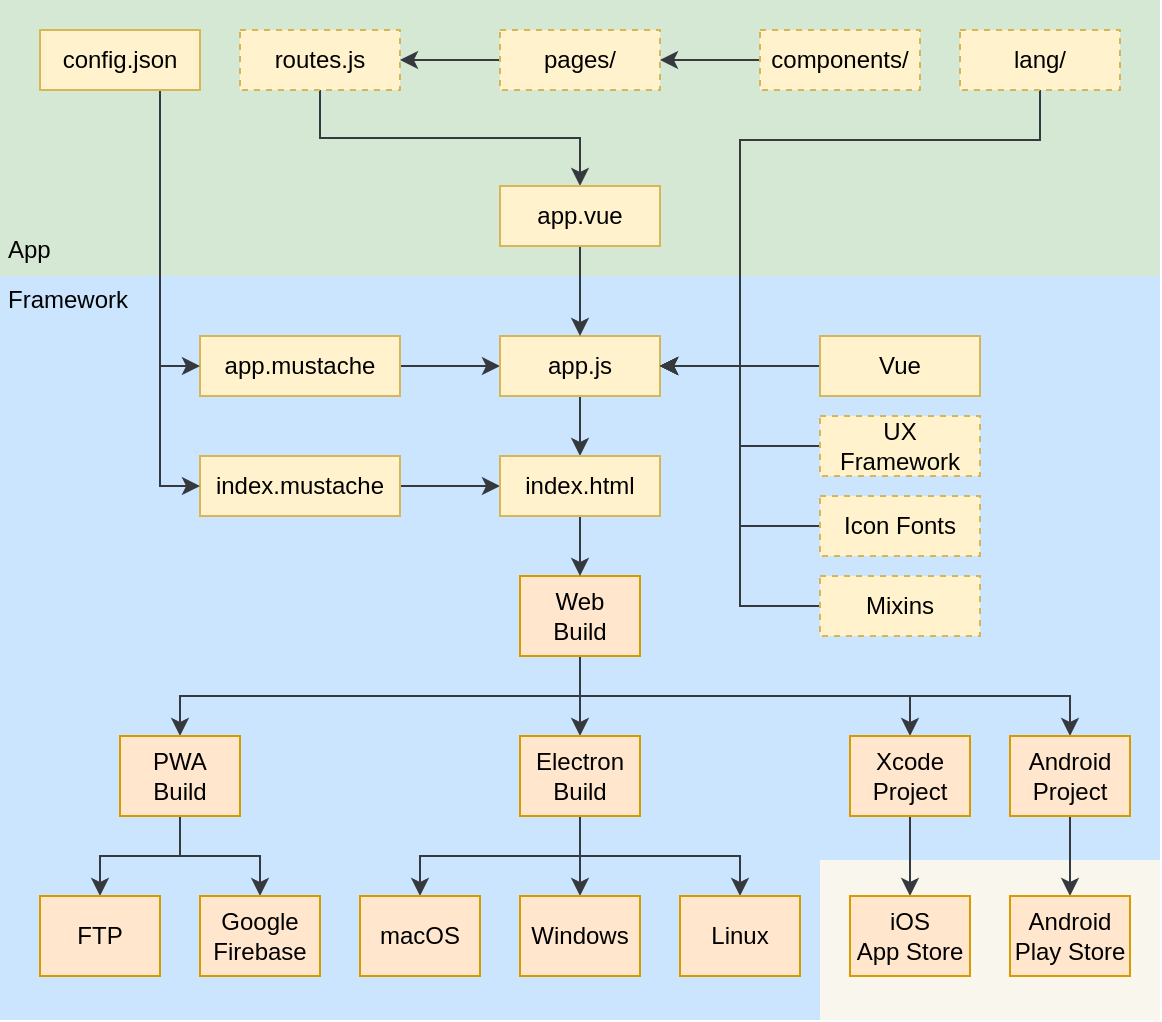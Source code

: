 <mxfile version="10.6.3" type="device"><diagram id="IEJ-li5WR0my1q0w4oPl" name="Page-1"><mxGraphModel dx="1118" dy="623" grid="1" gridSize="10" guides="1" tooltips="1" connect="1" arrows="1" fold="1" page="1" pageScale="1" pageWidth="1200" pageHeight="1200" math="0" shadow="0"><root><mxCell id="0"/><mxCell id="1" parent="0"/><mxCell id="NMylQmaGOsAWPTvMqz8z-64" value="&lt;div style=&quot;text-align: left&quot;&gt;&lt;span&gt;Framework&lt;/span&gt;&lt;/div&gt;" style="rounded=0;whiteSpace=wrap;html=1;fillColor=#cce5ff;strokeColor=none;spacing=0;align=left;labelPosition=center;verticalLabelPosition=middle;verticalAlign=top;horizontal=1;spacingTop=0;spacingBottom=0;spacingRight=0;spacingLeft=4;" vertex="1" parent="1"><mxGeometry y="138" width="580" height="372" as="geometry"/></mxCell><mxCell id="NMylQmaGOsAWPTvMqz8z-69" value="&lt;div style=&quot;text-align: left&quot;&gt;&lt;br&gt;&lt;/div&gt;" style="rounded=0;whiteSpace=wrap;html=1;spacing=0;align=left;labelPosition=center;verticalLabelPosition=middle;verticalAlign=top;horizontal=1;spacingTop=0;spacingBottom=0;spacingRight=0;spacingLeft=4;strokeColor=none;fillColor=#f9f7ed;" vertex="1" parent="1"><mxGeometry x="410" y="430" width="170" height="80" as="geometry"/></mxCell><mxCell id="NMylQmaGOsAWPTvMqz8z-65" value="&lt;div style=&quot;text-align: left&quot;&gt;&lt;span&gt;App&lt;/span&gt;&lt;/div&gt;" style="rounded=0;whiteSpace=wrap;html=1;fillColor=#d5e8d4;strokeColor=none;spacing=0;align=left;labelPosition=center;verticalLabelPosition=middle;verticalAlign=bottom;horizontal=1;spacingTop=0;spacingBottom=6;spacingRight=0;spacingLeft=4;" vertex="1" parent="1"><mxGeometry width="580" height="138" as="geometry"/></mxCell><mxCell id="NMylQmaGOsAWPTvMqz8z-28" style="edgeStyle=orthogonalEdgeStyle;rounded=0;orthogonalLoop=1;jettySize=auto;html=1;exitX=0;exitY=0.5;exitDx=0;exitDy=0;fillColor=#eeeeee;strokeColor=#36393d;" edge="1" parent="1" source="NMylQmaGOsAWPTvMqz8z-2" target="NMylQmaGOsAWPTvMqz8z-5"><mxGeometry relative="1" as="geometry"/></mxCell><mxCell id="NMylQmaGOsAWPTvMqz8z-2" value="pages/" style="rounded=0;whiteSpace=wrap;html=1;fillColor=#fff2cc;strokeColor=#d6b656;dashed=1;" vertex="1" parent="1"><mxGeometry x="250" y="15" width="80" height="30" as="geometry"/></mxCell><mxCell id="NMylQmaGOsAWPTvMqz8z-72" style="edgeStyle=orthogonalEdgeStyle;rounded=0;orthogonalLoop=1;jettySize=auto;html=1;exitX=0;exitY=0.5;exitDx=0;exitDy=0;entryX=1;entryY=0.5;entryDx=0;entryDy=0;fillColor=#eeeeee;strokeColor=#36393d;" edge="1" parent="1" source="NMylQmaGOsAWPTvMqz8z-4" target="NMylQmaGOsAWPTvMqz8z-2"><mxGeometry relative="1" as="geometry"/></mxCell><mxCell id="NMylQmaGOsAWPTvMqz8z-4" value="components/" style="rounded=0;whiteSpace=wrap;html=1;fillColor=#fff2cc;strokeColor=#d6b656;dashed=1;" vertex="1" parent="1"><mxGeometry x="380" y="15" width="80" height="30" as="geometry"/></mxCell><mxCell id="NMylQmaGOsAWPTvMqz8z-29" style="edgeStyle=orthogonalEdgeStyle;rounded=0;orthogonalLoop=1;jettySize=auto;html=1;exitX=0.5;exitY=1;exitDx=0;exitDy=0;entryX=0.5;entryY=0;entryDx=0;entryDy=0;fillColor=#eeeeee;strokeColor=#36393d;" edge="1" parent="1" source="NMylQmaGOsAWPTvMqz8z-5" target="NMylQmaGOsAWPTvMqz8z-25"><mxGeometry relative="1" as="geometry"/></mxCell><mxCell id="NMylQmaGOsAWPTvMqz8z-5" value="routes.js&lt;br&gt;" style="rounded=0;whiteSpace=wrap;html=1;fillColor=#fff2cc;strokeColor=#d6b656;dashed=1;" vertex="1" parent="1"><mxGeometry x="120" y="15" width="80" height="30" as="geometry"/></mxCell><mxCell id="NMylQmaGOsAWPTvMqz8z-45" style="edgeStyle=orthogonalEdgeStyle;rounded=0;orthogonalLoop=1;jettySize=auto;html=1;exitX=0.5;exitY=1;exitDx=0;exitDy=0;entryX=0.5;entryY=0;entryDx=0;entryDy=0;fillColor=#eeeeee;strokeColor=#36393d;" edge="1" parent="1" source="NMylQmaGOsAWPTvMqz8z-6" target="NMylQmaGOsAWPTvMqz8z-43"><mxGeometry relative="1" as="geometry"/></mxCell><mxCell id="NMylQmaGOsAWPTvMqz8z-46" style="edgeStyle=orthogonalEdgeStyle;rounded=0;orthogonalLoop=1;jettySize=auto;html=1;exitX=0.5;exitY=1;exitDx=0;exitDy=0;entryX=0.5;entryY=0;entryDx=0;entryDy=0;fillColor=#eeeeee;strokeColor=#36393d;" edge="1" parent="1" source="NMylQmaGOsAWPTvMqz8z-6" target="NMylQmaGOsAWPTvMqz8z-42"><mxGeometry relative="1" as="geometry"/></mxCell><mxCell id="NMylQmaGOsAWPTvMqz8z-47" style="edgeStyle=orthogonalEdgeStyle;rounded=0;orthogonalLoop=1;jettySize=auto;html=1;exitX=0.5;exitY=1;exitDx=0;exitDy=0;entryX=0.5;entryY=0;entryDx=0;entryDy=0;fillColor=#eeeeee;strokeColor=#36393d;" edge="1" parent="1" source="NMylQmaGOsAWPTvMqz8z-6" target="NMylQmaGOsAWPTvMqz8z-44"><mxGeometry relative="1" as="geometry"/></mxCell><mxCell id="NMylQmaGOsAWPTvMqz8z-63" style="edgeStyle=orthogonalEdgeStyle;rounded=0;orthogonalLoop=1;jettySize=auto;html=1;exitX=0.5;exitY=1;exitDx=0;exitDy=0;entryX=0.5;entryY=0;entryDx=0;entryDy=0;fillColor=#eeeeee;strokeColor=#36393d;" edge="1" parent="1" source="NMylQmaGOsAWPTvMqz8z-6" target="NMylQmaGOsAWPTvMqz8z-61"><mxGeometry relative="1" as="geometry"/></mxCell><mxCell id="NMylQmaGOsAWPTvMqz8z-6" value="Web&lt;br&gt;Build&lt;br&gt;" style="rounded=0;whiteSpace=wrap;html=1;fillColor=#ffe6cc;strokeColor=#d79b00;" vertex="1" parent="1"><mxGeometry x="260" y="288" width="60" height="40" as="geometry"/></mxCell><mxCell id="NMylQmaGOsAWPTvMqz8z-23" style="edgeStyle=orthogonalEdgeStyle;rounded=0;orthogonalLoop=1;jettySize=auto;html=1;exitX=1;exitY=0.5;exitDx=0;exitDy=0;entryX=0;entryY=0.5;entryDx=0;entryDy=0;fillColor=#eeeeee;strokeColor=#36393d;" edge="1" parent="1" source="NMylQmaGOsAWPTvMqz8z-11" target="NMylQmaGOsAWPTvMqz8z-18"><mxGeometry relative="1" as="geometry"/></mxCell><mxCell id="NMylQmaGOsAWPTvMqz8z-11" value="index.mustache" style="rounded=0;whiteSpace=wrap;html=1;fillColor=#fff2cc;strokeColor=#d6b656;" vertex="1" parent="1"><mxGeometry x="100" y="228" width="100" height="30" as="geometry"/></mxCell><mxCell id="NMylQmaGOsAWPTvMqz8z-21" style="edgeStyle=orthogonalEdgeStyle;rounded=0;orthogonalLoop=1;jettySize=auto;html=1;exitX=1;exitY=0.5;exitDx=0;exitDy=0;entryX=0;entryY=0.5;entryDx=0;entryDy=0;fillColor=#eeeeee;strokeColor=#36393d;" edge="1" parent="1" source="NMylQmaGOsAWPTvMqz8z-12" target="NMylQmaGOsAWPTvMqz8z-17"><mxGeometry relative="1" as="geometry"/></mxCell><mxCell id="NMylQmaGOsAWPTvMqz8z-12" value="app.mustache" style="rounded=0;whiteSpace=wrap;html=1;fillColor=#fff2cc;strokeColor=#d6b656;" vertex="1" parent="1"><mxGeometry x="100" y="168" width="100" height="30" as="geometry"/></mxCell><mxCell id="NMylQmaGOsAWPTvMqz8z-22" style="edgeStyle=orthogonalEdgeStyle;rounded=0;orthogonalLoop=1;jettySize=auto;html=1;exitX=0.5;exitY=1;exitDx=0;exitDy=0;entryX=0.5;entryY=0;entryDx=0;entryDy=0;fillColor=#eeeeee;strokeColor=#36393d;" edge="1" parent="1" source="NMylQmaGOsAWPTvMqz8z-17" target="NMylQmaGOsAWPTvMqz8z-18"><mxGeometry relative="1" as="geometry"/></mxCell><mxCell id="NMylQmaGOsAWPTvMqz8z-17" value="app.js" style="rounded=0;whiteSpace=wrap;html=1;fillColor=#fff2cc;strokeColor=#d6b656;" vertex="1" parent="1"><mxGeometry x="250" y="168" width="80" height="30" as="geometry"/></mxCell><mxCell id="NMylQmaGOsAWPTvMqz8z-78" style="edgeStyle=orthogonalEdgeStyle;rounded=0;orthogonalLoop=1;jettySize=auto;html=1;exitX=0.5;exitY=1;exitDx=0;exitDy=0;entryX=0.5;entryY=0;entryDx=0;entryDy=0;fillColor=#eeeeee;strokeColor=#36393d;" edge="1" parent="1" source="NMylQmaGOsAWPTvMqz8z-18" target="NMylQmaGOsAWPTvMqz8z-6"><mxGeometry relative="1" as="geometry"/></mxCell><mxCell id="NMylQmaGOsAWPTvMqz8z-18" value="index.html&lt;br&gt;" style="rounded=0;whiteSpace=wrap;html=1;fillColor=#fff2cc;strokeColor=#d6b656;" vertex="1" parent="1"><mxGeometry x="250" y="228" width="80" height="30" as="geometry"/></mxCell><mxCell id="NMylQmaGOsAWPTvMqz8z-26" style="edgeStyle=orthogonalEdgeStyle;rounded=0;orthogonalLoop=1;jettySize=auto;html=1;exitX=0.5;exitY=1;exitDx=0;exitDy=0;entryX=0.5;entryY=0;entryDx=0;entryDy=0;fillColor=#eeeeee;strokeColor=#36393d;" edge="1" parent="1" source="NMylQmaGOsAWPTvMqz8z-25" target="NMylQmaGOsAWPTvMqz8z-17"><mxGeometry relative="1" as="geometry"/></mxCell><mxCell id="NMylQmaGOsAWPTvMqz8z-25" value="app.vue" style="rounded=0;whiteSpace=wrap;html=1;fillColor=#fff2cc;strokeColor=#d6b656;" vertex="1" parent="1"><mxGeometry x="250" y="93" width="80" height="30" as="geometry"/></mxCell><mxCell id="NMylQmaGOsAWPTvMqz8z-36" style="edgeStyle=orthogonalEdgeStyle;rounded=0;orthogonalLoop=1;jettySize=auto;html=1;exitX=0;exitY=0.5;exitDx=0;exitDy=0;entryX=1;entryY=0.5;entryDx=0;entryDy=0;fillColor=#eeeeee;strokeColor=#36393d;" edge="1" parent="1" source="NMylQmaGOsAWPTvMqz8z-30" target="NMylQmaGOsAWPTvMqz8z-17"><mxGeometry relative="1" as="geometry"/></mxCell><mxCell id="NMylQmaGOsAWPTvMqz8z-30" value="Vue" style="rounded=0;whiteSpace=wrap;html=1;fillColor=#fff2cc;strokeColor=#d6b656;" vertex="1" parent="1"><mxGeometry x="410" y="168" width="80" height="30" as="geometry"/></mxCell><mxCell id="NMylQmaGOsAWPTvMqz8z-37" style="edgeStyle=orthogonalEdgeStyle;rounded=0;orthogonalLoop=1;jettySize=auto;html=1;exitX=0;exitY=0.5;exitDx=0;exitDy=0;entryX=1;entryY=0.5;entryDx=0;entryDy=0;fillColor=#eeeeee;strokeColor=#36393d;" edge="1" parent="1" source="NMylQmaGOsAWPTvMqz8z-31" target="NMylQmaGOsAWPTvMqz8z-17"><mxGeometry relative="1" as="geometry"><mxPoint x="330" y="183" as="targetPoint"/></mxGeometry></mxCell><mxCell id="NMylQmaGOsAWPTvMqz8z-31" value="UX Framework&lt;br&gt;" style="rounded=0;whiteSpace=wrap;html=1;fillColor=#fff2cc;strokeColor=#d6b656;dashed=1;" vertex="1" parent="1"><mxGeometry x="410" y="208" width="80" height="30" as="geometry"/></mxCell><mxCell id="NMylQmaGOsAWPTvMqz8z-39" style="edgeStyle=orthogonalEdgeStyle;rounded=0;orthogonalLoop=1;jettySize=auto;html=1;exitX=0;exitY=0.5;exitDx=0;exitDy=0;entryX=1;entryY=0.5;entryDx=0;entryDy=0;fillColor=#eeeeee;strokeColor=#36393d;" edge="1" parent="1" source="NMylQmaGOsAWPTvMqz8z-34" target="NMylQmaGOsAWPTvMqz8z-17"><mxGeometry relative="1" as="geometry"/></mxCell><mxCell id="NMylQmaGOsAWPTvMqz8z-34" value="Icon Fonts" style="rounded=0;whiteSpace=wrap;html=1;fillColor=#fff2cc;strokeColor=#d6b656;dashed=1;" vertex="1" parent="1"><mxGeometry x="410" y="248" width="80" height="30" as="geometry"/></mxCell><mxCell id="NMylQmaGOsAWPTvMqz8z-41" style="edgeStyle=orthogonalEdgeStyle;rounded=0;orthogonalLoop=1;jettySize=auto;html=1;exitX=0;exitY=0.5;exitDx=0;exitDy=0;entryX=1;entryY=0.5;entryDx=0;entryDy=0;fillColor=#eeeeee;strokeColor=#36393d;" edge="1" parent="1" source="NMylQmaGOsAWPTvMqz8z-35" target="NMylQmaGOsAWPTvMqz8z-17"><mxGeometry relative="1" as="geometry"/></mxCell><mxCell id="NMylQmaGOsAWPTvMqz8z-35" value="Mixins" style="rounded=0;whiteSpace=wrap;html=1;fillColor=#fff2cc;strokeColor=#d6b656;dashed=1;" vertex="1" parent="1"><mxGeometry x="410" y="288" width="80" height="30" as="geometry"/></mxCell><mxCell id="NMylQmaGOsAWPTvMqz8z-53" style="edgeStyle=orthogonalEdgeStyle;rounded=0;orthogonalLoop=1;jettySize=auto;html=1;exitX=0.5;exitY=1;exitDx=0;exitDy=0;entryX=0.5;entryY=0;entryDx=0;entryDy=0;fillColor=#eeeeee;strokeColor=#36393d;" edge="1" parent="1" source="NMylQmaGOsAWPTvMqz8z-42" target="NMylQmaGOsAWPTvMqz8z-51"><mxGeometry relative="1" as="geometry"/></mxCell><mxCell id="NMylQmaGOsAWPTvMqz8z-54" style="edgeStyle=orthogonalEdgeStyle;rounded=0;orthogonalLoop=1;jettySize=auto;html=1;exitX=0.5;exitY=1;exitDx=0;exitDy=0;entryX=0.5;entryY=0;entryDx=0;entryDy=0;fillColor=#eeeeee;strokeColor=#36393d;" edge="1" parent="1" source="NMylQmaGOsAWPTvMqz8z-42" target="NMylQmaGOsAWPTvMqz8z-52"><mxGeometry relative="1" as="geometry"/></mxCell><mxCell id="NMylQmaGOsAWPTvMqz8z-42" value="PWA&lt;br&gt;Build&lt;br&gt;" style="rounded=0;whiteSpace=wrap;html=1;fillColor=#ffe6cc;strokeColor=#d79b00;" vertex="1" parent="1"><mxGeometry x="60" y="368" width="60" height="40" as="geometry"/></mxCell><mxCell id="NMylQmaGOsAWPTvMqz8z-55" style="edgeStyle=orthogonalEdgeStyle;rounded=0;orthogonalLoop=1;jettySize=auto;html=1;exitX=0.5;exitY=1;exitDx=0;exitDy=0;entryX=0.5;entryY=0;entryDx=0;entryDy=0;fillColor=#eeeeee;strokeColor=#36393d;" edge="1" parent="1" source="NMylQmaGOsAWPTvMqz8z-43" target="NMylQmaGOsAWPTvMqz8z-48"><mxGeometry relative="1" as="geometry"/></mxCell><mxCell id="NMylQmaGOsAWPTvMqz8z-56" style="edgeStyle=orthogonalEdgeStyle;rounded=0;orthogonalLoop=1;jettySize=auto;html=1;exitX=0.5;exitY=1;exitDx=0;exitDy=0;entryX=0.5;entryY=0;entryDx=0;entryDy=0;fillColor=#eeeeee;strokeColor=#36393d;" edge="1" parent="1" source="NMylQmaGOsAWPTvMqz8z-43" target="NMylQmaGOsAWPTvMqz8z-49"><mxGeometry relative="1" as="geometry"/></mxCell><mxCell id="NMylQmaGOsAWPTvMqz8z-57" style="edgeStyle=orthogonalEdgeStyle;rounded=0;orthogonalLoop=1;jettySize=auto;html=1;exitX=0.5;exitY=1;exitDx=0;exitDy=0;entryX=0.5;entryY=0;entryDx=0;entryDy=0;fillColor=#eeeeee;strokeColor=#36393d;" edge="1" parent="1" source="NMylQmaGOsAWPTvMqz8z-43" target="NMylQmaGOsAWPTvMqz8z-50"><mxGeometry relative="1" as="geometry"/></mxCell><mxCell id="NMylQmaGOsAWPTvMqz8z-43" value="Electron&lt;br&gt;Build&lt;br&gt;" style="rounded=0;whiteSpace=wrap;html=1;fillColor=#ffe6cc;strokeColor=#d79b00;" vertex="1" parent="1"><mxGeometry x="260" y="368" width="60" height="40" as="geometry"/></mxCell><mxCell id="NMylQmaGOsAWPTvMqz8z-59" style="edgeStyle=orthogonalEdgeStyle;rounded=0;orthogonalLoop=1;jettySize=auto;html=1;exitX=0.5;exitY=1;exitDx=0;exitDy=0;entryX=0.5;entryY=0;entryDx=0;entryDy=0;fillColor=#eeeeee;strokeColor=#36393d;" edge="1" parent="1" source="NMylQmaGOsAWPTvMqz8z-44" target="NMylQmaGOsAWPTvMqz8z-58"><mxGeometry relative="1" as="geometry"/></mxCell><mxCell id="NMylQmaGOsAWPTvMqz8z-44" value="Xcode&lt;br&gt;Project&lt;br&gt;" style="rounded=0;whiteSpace=wrap;html=1;fillColor=#ffe6cc;strokeColor=#d79b00;" vertex="1" parent="1"><mxGeometry x="425" y="368" width="60" height="40" as="geometry"/></mxCell><mxCell id="NMylQmaGOsAWPTvMqz8z-48" value="macOS" style="rounded=0;whiteSpace=wrap;html=1;fillColor=#ffe6cc;strokeColor=#d79b00;" vertex="1" parent="1"><mxGeometry x="180" y="448" width="60" height="40" as="geometry"/></mxCell><mxCell id="NMylQmaGOsAWPTvMqz8z-49" value="Windows" style="rounded=0;whiteSpace=wrap;html=1;fillColor=#ffe6cc;strokeColor=#d79b00;" vertex="1" parent="1"><mxGeometry x="260" y="448" width="60" height="40" as="geometry"/></mxCell><mxCell id="NMylQmaGOsAWPTvMqz8z-50" value="Linux" style="rounded=0;whiteSpace=wrap;html=1;fillColor=#ffe6cc;strokeColor=#d79b00;" vertex="1" parent="1"><mxGeometry x="340" y="448" width="60" height="40" as="geometry"/></mxCell><mxCell id="NMylQmaGOsAWPTvMqz8z-51" value="FTP" style="rounded=0;whiteSpace=wrap;html=1;fillColor=#ffe6cc;strokeColor=#d79b00;" vertex="1" parent="1"><mxGeometry x="20" y="448" width="60" height="40" as="geometry"/></mxCell><mxCell id="NMylQmaGOsAWPTvMqz8z-52" value="Google&lt;br&gt;Firebase&lt;br&gt;" style="rounded=0;whiteSpace=wrap;html=1;fillColor=#ffe6cc;strokeColor=#d79b00;" vertex="1" parent="1"><mxGeometry x="100" y="448" width="60" height="40" as="geometry"/></mxCell><mxCell id="NMylQmaGOsAWPTvMqz8z-58" value="iOS&lt;br&gt;App Store&lt;br&gt;" style="rounded=0;whiteSpace=wrap;html=1;fillColor=#ffe6cc;strokeColor=#d79b00;" vertex="1" parent="1"><mxGeometry x="425" y="448" width="60" height="40" as="geometry"/></mxCell><mxCell id="NMylQmaGOsAWPTvMqz8z-60" style="edgeStyle=orthogonalEdgeStyle;rounded=0;orthogonalLoop=1;jettySize=auto;html=1;exitX=0.5;exitY=1;exitDx=0;exitDy=0;entryX=0.5;entryY=0;entryDx=0;entryDy=0;fillColor=#eeeeee;strokeColor=#36393d;" edge="1" parent="1" source="NMylQmaGOsAWPTvMqz8z-61" target="NMylQmaGOsAWPTvMqz8z-62"><mxGeometry relative="1" as="geometry"/></mxCell><mxCell id="NMylQmaGOsAWPTvMqz8z-61" value="Android&lt;br&gt;Project&lt;br&gt;" style="rounded=0;whiteSpace=wrap;html=1;fillColor=#ffe6cc;strokeColor=#d79b00;" vertex="1" parent="1"><mxGeometry x="505" y="368" width="60" height="40" as="geometry"/></mxCell><mxCell id="NMylQmaGOsAWPTvMqz8z-62" value="Android&lt;br&gt;Play Store&lt;br&gt;" style="rounded=0;whiteSpace=wrap;html=1;fillColor=#ffe6cc;strokeColor=#d79b00;" vertex="1" parent="1"><mxGeometry x="505" y="448" width="60" height="40" as="geometry"/></mxCell><mxCell id="NMylQmaGOsAWPTvMqz8z-74" style="edgeStyle=orthogonalEdgeStyle;rounded=0;orthogonalLoop=1;jettySize=auto;html=1;exitX=0.75;exitY=1;exitDx=0;exitDy=0;entryX=0;entryY=0.5;entryDx=0;entryDy=0;fillColor=#eeeeee;strokeColor=#36393d;" edge="1" parent="1" source="NMylQmaGOsAWPTvMqz8z-71" target="NMylQmaGOsAWPTvMqz8z-12"><mxGeometry relative="1" as="geometry"/></mxCell><mxCell id="NMylQmaGOsAWPTvMqz8z-75" style="edgeStyle=orthogonalEdgeStyle;rounded=0;orthogonalLoop=1;jettySize=auto;html=1;exitX=0.75;exitY=1;exitDx=0;exitDy=0;entryX=0;entryY=0.5;entryDx=0;entryDy=0;fillColor=#eeeeee;strokeColor=#36393d;" edge="1" parent="1" source="NMylQmaGOsAWPTvMqz8z-71" target="NMylQmaGOsAWPTvMqz8z-11"><mxGeometry relative="1" as="geometry"/></mxCell><mxCell id="NMylQmaGOsAWPTvMqz8z-71" value="config.json" style="rounded=0;whiteSpace=wrap;html=1;fillColor=#fff2cc;strokeColor=#d6b656;" vertex="1" parent="1"><mxGeometry x="20" y="15" width="80" height="30" as="geometry"/></mxCell><mxCell id="NMylQmaGOsAWPTvMqz8z-76" style="edgeStyle=orthogonalEdgeStyle;rounded=0;orthogonalLoop=1;jettySize=auto;html=1;exitX=0.5;exitY=1;exitDx=0;exitDy=0;entryX=1;entryY=0.5;entryDx=0;entryDy=0;fillColor=#eeeeee;strokeColor=#36393d;" edge="1" parent="1" source="NMylQmaGOsAWPTvMqz8z-73" target="NMylQmaGOsAWPTvMqz8z-17"><mxGeometry relative="1" as="geometry"><Array as="points"><mxPoint x="520" y="70"/><mxPoint x="370" y="70"/><mxPoint x="370" y="183"/></Array></mxGeometry></mxCell><mxCell id="NMylQmaGOsAWPTvMqz8z-73" value="lang/" style="rounded=0;whiteSpace=wrap;html=1;fillColor=#fff2cc;strokeColor=#d6b656;dashed=1;" vertex="1" parent="1"><mxGeometry x="480" y="15" width="80" height="30" as="geometry"/></mxCell></root></mxGraphModel></diagram></mxfile>